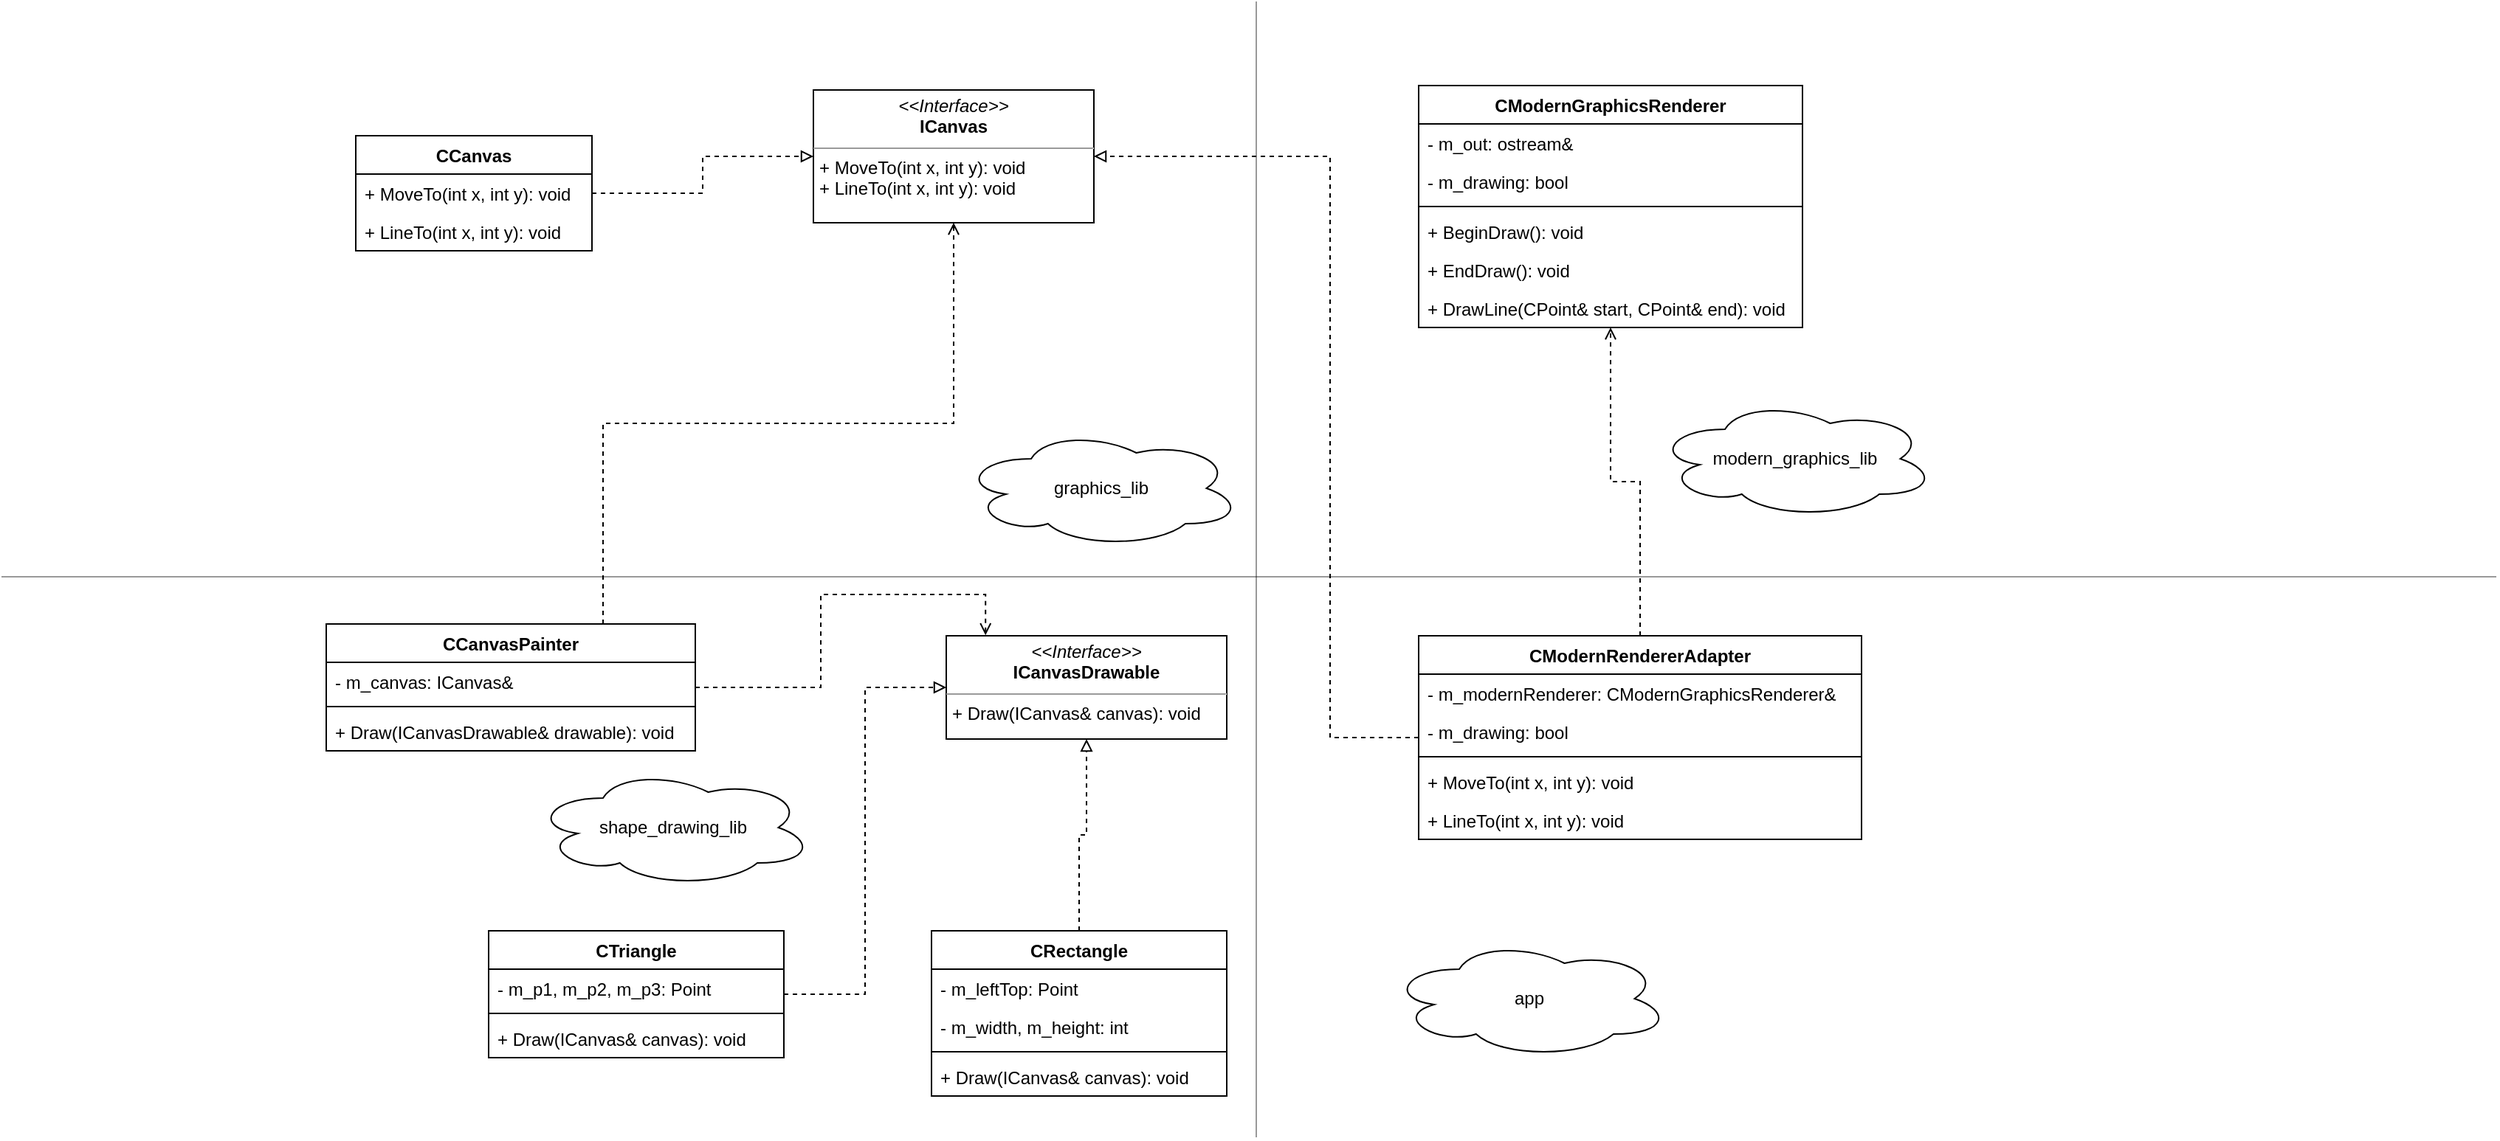 <mxfile version="15.4.0" type="device"><diagram name="Page-1" id="c4acf3e9-155e-7222-9cf6-157b1a14988f"><mxGraphModel dx="2272" dy="1962" grid="1" gridSize="10" guides="1" tooltips="1" connect="1" arrows="1" fold="1" page="1" pageScale="1" pageWidth="850" pageHeight="1100" background="none" math="0" shadow="0"><root><mxCell id="0"/><mxCell id="1" parent="0"/><mxCell id="5d2195bd80daf111-18" value="&lt;p style=&quot;margin: 0px ; margin-top: 4px ; text-align: center&quot;&gt;&lt;i&gt;&amp;lt;&amp;lt;Interface&amp;gt;&amp;gt;&lt;/i&gt;&lt;br&gt;&lt;b&gt;ICanvas&lt;/b&gt;&lt;br&gt;&lt;/p&gt;&lt;hr size=&quot;1&quot;&gt;&lt;p style=&quot;margin: 0px ; margin-left: 4px&quot;&gt;+ MoveTo(int x, int y): void&lt;/p&gt;&lt;p style=&quot;margin: 0px ; margin-left: 4px&quot;&gt;+ LineTo(int x, int y): void&lt;br&gt;&lt;/p&gt;" style="verticalAlign=top;align=left;overflow=fill;fontSize=12;fontFamily=Helvetica;html=1;rounded=0;shadow=0;comic=0;labelBackgroundColor=none;strokeWidth=1" parent="1" vertex="1"><mxGeometry x="-300" y="-330" width="190" height="90" as="geometry"/></mxCell><mxCell id="SqrDtUz3KUwgwNztl40o-6" style="edgeStyle=orthogonalEdgeStyle;rounded=0;orthogonalLoop=1;jettySize=auto;html=1;dashed=1;endArrow=block;endFill=0;" parent="1" source="SqrDtUz3KUwgwNztl40o-1" target="5d2195bd80daf111-18" edge="1"><mxGeometry relative="1" as="geometry"/></mxCell><mxCell id="SqrDtUz3KUwgwNztl40o-1" value="CCanvas" style="swimlane;fontStyle=1;align=center;verticalAlign=top;childLayout=stackLayout;horizontal=1;startSize=26;horizontalStack=0;resizeParent=1;resizeParentMax=0;resizeLast=0;collapsible=1;marginBottom=0;" parent="1" vertex="1"><mxGeometry x="-610" y="-299" width="160" height="78" as="geometry"/></mxCell><mxCell id="SqrDtUz3KUwgwNztl40o-2" value="+ MoveTo(int x, int y): void" style="text;strokeColor=none;fillColor=none;align=left;verticalAlign=top;spacingLeft=4;spacingRight=4;overflow=hidden;rotatable=0;points=[[0,0.5],[1,0.5]];portConstraint=eastwest;" parent="SqrDtUz3KUwgwNztl40o-1" vertex="1"><mxGeometry y="26" width="160" height="26" as="geometry"/></mxCell><mxCell id="SqrDtUz3KUwgwNztl40o-5" value="+ LineTo(int x, int y): void&#10;" style="text;strokeColor=none;fillColor=none;align=left;verticalAlign=top;spacingLeft=4;spacingRight=4;overflow=hidden;rotatable=0;points=[[0,0.5],[1,0.5]];portConstraint=eastwest;" parent="SqrDtUz3KUwgwNztl40o-1" vertex="1"><mxGeometry y="52" width="160" height="26" as="geometry"/></mxCell><mxCell id="SqrDtUz3KUwgwNztl40o-8" value="&lt;p style=&quot;margin: 0px ; margin-top: 4px ; text-align: center&quot;&gt;&lt;i&gt;&amp;lt;&amp;lt;Interface&amp;gt;&amp;gt;&lt;/i&gt;&lt;br&gt;&lt;b&gt;ICanvasDrawable&lt;/b&gt;&lt;br&gt;&lt;/p&gt;&lt;hr size=&quot;1&quot;&gt;&lt;p style=&quot;margin: 0px ; margin-left: 4px&quot;&gt;+ Draw(ICanvas&amp;amp; canvas): void&lt;/p&gt;" style="verticalAlign=top;align=left;overflow=fill;fontSize=12;fontFamily=Helvetica;html=1;" parent="1" vertex="1"><mxGeometry x="-210" y="40" width="190" height="70" as="geometry"/></mxCell><mxCell id="SqrDtUz3KUwgwNztl40o-22" style="edgeStyle=orthogonalEdgeStyle;rounded=0;orthogonalLoop=1;jettySize=auto;html=1;entryX=0;entryY=0.5;entryDx=0;entryDy=0;dashed=1;endArrow=block;endFill=0;" parent="1" source="SqrDtUz3KUwgwNztl40o-9" target="SqrDtUz3KUwgwNztl40o-8" edge="1"><mxGeometry relative="1" as="geometry"/></mxCell><mxCell id="SqrDtUz3KUwgwNztl40o-9" value="CTriangle" style="swimlane;fontStyle=1;align=center;verticalAlign=top;childLayout=stackLayout;horizontal=1;startSize=26;horizontalStack=0;resizeParent=1;resizeParentMax=0;resizeLast=0;collapsible=1;marginBottom=0;" parent="1" vertex="1"><mxGeometry x="-520" y="240" width="200" height="86" as="geometry"/></mxCell><mxCell id="SqrDtUz3KUwgwNztl40o-10" value="- m_p1, m_p2, m_p3: Point" style="text;strokeColor=none;fillColor=none;align=left;verticalAlign=top;spacingLeft=4;spacingRight=4;overflow=hidden;rotatable=0;points=[[0,0.5],[1,0.5]];portConstraint=eastwest;" parent="SqrDtUz3KUwgwNztl40o-9" vertex="1"><mxGeometry y="26" width="200" height="26" as="geometry"/></mxCell><mxCell id="SqrDtUz3KUwgwNztl40o-11" value="" style="line;strokeWidth=1;fillColor=none;align=left;verticalAlign=middle;spacingTop=-1;spacingLeft=3;spacingRight=3;rotatable=0;labelPosition=right;points=[];portConstraint=eastwest;" parent="SqrDtUz3KUwgwNztl40o-9" vertex="1"><mxGeometry y="52" width="200" height="8" as="geometry"/></mxCell><mxCell id="SqrDtUz3KUwgwNztl40o-12" value="+ Draw(ICanvas&amp; canvas): void" style="text;strokeColor=none;fillColor=none;align=left;verticalAlign=top;spacingLeft=4;spacingRight=4;overflow=hidden;rotatable=0;points=[[0,0.5],[1,0.5]];portConstraint=eastwest;" parent="SqrDtUz3KUwgwNztl40o-9" vertex="1"><mxGeometry y="60" width="200" height="26" as="geometry"/></mxCell><mxCell id="SqrDtUz3KUwgwNztl40o-23" style="edgeStyle=orthogonalEdgeStyle;rounded=0;orthogonalLoop=1;jettySize=auto;html=1;entryX=0.5;entryY=1;entryDx=0;entryDy=0;dashed=1;endArrow=block;endFill=0;" parent="1" source="SqrDtUz3KUwgwNztl40o-13" target="SqrDtUz3KUwgwNztl40o-8" edge="1"><mxGeometry relative="1" as="geometry"/></mxCell><mxCell id="SqrDtUz3KUwgwNztl40o-13" value="CRectangle" style="swimlane;fontStyle=1;align=center;verticalAlign=top;childLayout=stackLayout;horizontal=1;startSize=26;horizontalStack=0;resizeParent=1;resizeParentMax=0;resizeLast=0;collapsible=1;marginBottom=0;" parent="1" vertex="1"><mxGeometry x="-220" y="240" width="200" height="112" as="geometry"/></mxCell><mxCell id="SqrDtUz3KUwgwNztl40o-14" value="- m_leftTop: Point" style="text;strokeColor=none;fillColor=none;align=left;verticalAlign=top;spacingLeft=4;spacingRight=4;overflow=hidden;rotatable=0;points=[[0,0.5],[1,0.5]];portConstraint=eastwest;" parent="SqrDtUz3KUwgwNztl40o-13" vertex="1"><mxGeometry y="26" width="200" height="26" as="geometry"/></mxCell><mxCell id="SqrDtUz3KUwgwNztl40o-17" value="- m_width, m_height: int" style="text;strokeColor=none;fillColor=none;align=left;verticalAlign=top;spacingLeft=4;spacingRight=4;overflow=hidden;rotatable=0;points=[[0,0.5],[1,0.5]];portConstraint=eastwest;" parent="SqrDtUz3KUwgwNztl40o-13" vertex="1"><mxGeometry y="52" width="200" height="26" as="geometry"/></mxCell><mxCell id="SqrDtUz3KUwgwNztl40o-15" value="" style="line;strokeWidth=1;fillColor=none;align=left;verticalAlign=middle;spacingTop=-1;spacingLeft=3;spacingRight=3;rotatable=0;labelPosition=right;points=[];portConstraint=eastwest;" parent="SqrDtUz3KUwgwNztl40o-13" vertex="1"><mxGeometry y="78" width="200" height="8" as="geometry"/></mxCell><mxCell id="SqrDtUz3KUwgwNztl40o-16" value="+ Draw(ICanvas&amp; canvas): void" style="text;strokeColor=none;fillColor=none;align=left;verticalAlign=top;spacingLeft=4;spacingRight=4;overflow=hidden;rotatable=0;points=[[0,0.5],[1,0.5]];portConstraint=eastwest;" parent="SqrDtUz3KUwgwNztl40o-13" vertex="1"><mxGeometry y="86" width="200" height="26" as="geometry"/></mxCell><mxCell id="SqrDtUz3KUwgwNztl40o-47" style="edgeStyle=orthogonalEdgeStyle;rounded=0;orthogonalLoop=1;jettySize=auto;html=1;dashed=1;endArrow=open;endFill=0;exitX=0.75;exitY=0;exitDx=0;exitDy=0;" parent="1" source="SqrDtUz3KUwgwNztl40o-18" target="5d2195bd80daf111-18" edge="1"><mxGeometry relative="1" as="geometry"/></mxCell><mxCell id="SqrDtUz3KUwgwNztl40o-48" style="edgeStyle=orthogonalEdgeStyle;rounded=0;orthogonalLoop=1;jettySize=auto;html=1;dashed=1;endArrow=open;endFill=0;entryX=0.14;entryY=-0.005;entryDx=0;entryDy=0;entryPerimeter=0;" parent="1" source="SqrDtUz3KUwgwNztl40o-18" target="SqrDtUz3KUwgwNztl40o-8" edge="1"><mxGeometry relative="1" as="geometry"/></mxCell><mxCell id="SqrDtUz3KUwgwNztl40o-18" value="CCanvasPainter" style="swimlane;fontStyle=1;align=center;verticalAlign=top;childLayout=stackLayout;horizontal=1;startSize=26;horizontalStack=0;resizeParent=1;resizeParentMax=0;resizeLast=0;collapsible=1;marginBottom=0;" parent="1" vertex="1"><mxGeometry x="-630" y="32" width="250" height="86" as="geometry"/></mxCell><mxCell id="SqrDtUz3KUwgwNztl40o-19" value="- m_canvas: ICanvas&amp;" style="text;strokeColor=none;fillColor=none;align=left;verticalAlign=top;spacingLeft=4;spacingRight=4;overflow=hidden;rotatable=0;points=[[0,0.5],[1,0.5]];portConstraint=eastwest;" parent="SqrDtUz3KUwgwNztl40o-18" vertex="1"><mxGeometry y="26" width="250" height="26" as="geometry"/></mxCell><mxCell id="SqrDtUz3KUwgwNztl40o-20" value="" style="line;strokeWidth=1;fillColor=none;align=left;verticalAlign=middle;spacingTop=-1;spacingLeft=3;spacingRight=3;rotatable=0;labelPosition=right;points=[];portConstraint=eastwest;" parent="SqrDtUz3KUwgwNztl40o-18" vertex="1"><mxGeometry y="52" width="250" height="8" as="geometry"/></mxCell><mxCell id="SqrDtUz3KUwgwNztl40o-21" value="+ Draw(ICanvasDrawable&amp; drawable): void" style="text;strokeColor=none;fillColor=none;align=left;verticalAlign=top;spacingLeft=4;spacingRight=4;overflow=hidden;rotatable=0;points=[[0,0.5],[1,0.5]];portConstraint=eastwest;" parent="SqrDtUz3KUwgwNztl40o-18" vertex="1"><mxGeometry y="60" width="250" height="26" as="geometry"/></mxCell><mxCell id="SqrDtUz3KUwgwNztl40o-24" value="shape_drawing_lib" style="ellipse;shape=cloud;whiteSpace=wrap;html=1;" parent="1" vertex="1"><mxGeometry x="-490" y="130" width="190" height="80" as="geometry"/></mxCell><mxCell id="SqrDtUz3KUwgwNztl40o-25" value="graphics_lib" style="ellipse;shape=cloud;whiteSpace=wrap;html=1;" parent="1" vertex="1"><mxGeometry x="-200" y="-100" width="190" height="80" as="geometry"/></mxCell><mxCell id="SqrDtUz3KUwgwNztl40o-26" value="modern_graphics_lib" style="ellipse;shape=cloud;whiteSpace=wrap;html=1;" parent="1" vertex="1"><mxGeometry x="270" y="-120" width="190" height="80" as="geometry"/></mxCell><mxCell id="SqrDtUz3KUwgwNztl40o-27" value="CModernGraphicsRenderer" style="swimlane;fontStyle=1;align=center;verticalAlign=top;childLayout=stackLayout;horizontal=1;startSize=26;horizontalStack=0;resizeParent=1;resizeParentMax=0;resizeLast=0;collapsible=1;marginBottom=0;" parent="1" vertex="1"><mxGeometry x="110" y="-333" width="260" height="164" as="geometry"/></mxCell><mxCell id="SqrDtUz3KUwgwNztl40o-28" value="- m_out: ostream&amp;" style="text;strokeColor=none;fillColor=none;align=left;verticalAlign=top;spacingLeft=4;spacingRight=4;overflow=hidden;rotatable=0;points=[[0,0.5],[1,0.5]];portConstraint=eastwest;" parent="SqrDtUz3KUwgwNztl40o-27" vertex="1"><mxGeometry y="26" width="260" height="26" as="geometry"/></mxCell><mxCell id="SqrDtUz3KUwgwNztl40o-29" value="- m_drawing: bool" style="text;strokeColor=none;fillColor=none;align=left;verticalAlign=top;spacingLeft=4;spacingRight=4;overflow=hidden;rotatable=0;points=[[0,0.5],[1,0.5]];portConstraint=eastwest;" parent="SqrDtUz3KUwgwNztl40o-27" vertex="1"><mxGeometry y="52" width="260" height="26" as="geometry"/></mxCell><mxCell id="SqrDtUz3KUwgwNztl40o-30" value="" style="line;strokeWidth=1;fillColor=none;align=left;verticalAlign=middle;spacingTop=-1;spacingLeft=3;spacingRight=3;rotatable=0;labelPosition=right;points=[];portConstraint=eastwest;" parent="SqrDtUz3KUwgwNztl40o-27" vertex="1"><mxGeometry y="78" width="260" height="8" as="geometry"/></mxCell><mxCell id="SqrDtUz3KUwgwNztl40o-31" value="+ BeginDraw(): void" style="text;strokeColor=none;fillColor=none;align=left;verticalAlign=top;spacingLeft=4;spacingRight=4;overflow=hidden;rotatable=0;points=[[0,0.5],[1,0.5]];portConstraint=eastwest;" parent="SqrDtUz3KUwgwNztl40o-27" vertex="1"><mxGeometry y="86" width="260" height="26" as="geometry"/></mxCell><mxCell id="SqrDtUz3KUwgwNztl40o-33" value="+ EndDraw(): void" style="text;strokeColor=none;fillColor=none;align=left;verticalAlign=top;spacingLeft=4;spacingRight=4;overflow=hidden;rotatable=0;points=[[0,0.5],[1,0.5]];portConstraint=eastwest;" parent="SqrDtUz3KUwgwNztl40o-27" vertex="1"><mxGeometry y="112" width="260" height="26" as="geometry"/></mxCell><mxCell id="SqrDtUz3KUwgwNztl40o-32" value="+ DrawLine(CPoint&amp; start, CPoint&amp; end): void" style="text;strokeColor=none;fillColor=none;align=left;verticalAlign=top;spacingLeft=4;spacingRight=4;overflow=hidden;rotatable=0;points=[[0,0.5],[1,0.5]];portConstraint=eastwest;" parent="SqrDtUz3KUwgwNztl40o-27" vertex="1"><mxGeometry y="138" width="260" height="26" as="geometry"/></mxCell><mxCell id="SqrDtUz3KUwgwNztl40o-44" style="edgeStyle=orthogonalEdgeStyle;rounded=0;orthogonalLoop=1;jettySize=auto;html=1;endArrow=open;endFill=0;dashed=1;" parent="1" source="SqrDtUz3KUwgwNztl40o-34" target="SqrDtUz3KUwgwNztl40o-27" edge="1"><mxGeometry relative="1" as="geometry"/></mxCell><mxCell id="SqrDtUz3KUwgwNztl40o-46" style="edgeStyle=orthogonalEdgeStyle;rounded=0;orthogonalLoop=1;jettySize=auto;html=1;entryX=1;entryY=0.5;entryDx=0;entryDy=0;endArrow=block;endFill=0;dashed=1;" parent="1" source="SqrDtUz3KUwgwNztl40o-34" target="5d2195bd80daf111-18" edge="1"><mxGeometry relative="1" as="geometry"><Array as="points"><mxPoint x="50" y="109"/><mxPoint x="50" y="-285"/></Array></mxGeometry></mxCell><mxCell id="SqrDtUz3KUwgwNztl40o-34" value="CModernRendererAdapter" style="swimlane;fontStyle=1;align=center;verticalAlign=top;childLayout=stackLayout;horizontal=1;startSize=26;horizontalStack=0;resizeParent=1;resizeParentMax=0;resizeLast=0;collapsible=1;marginBottom=0;" parent="1" vertex="1"><mxGeometry x="110" y="40" width="300" height="138" as="geometry"/></mxCell><mxCell id="SqrDtUz3KUwgwNztl40o-35" value="- m_modernRenderer: CModernGraphicsRenderer&amp;" style="text;strokeColor=none;fillColor=none;align=left;verticalAlign=top;spacingLeft=4;spacingRight=4;overflow=hidden;rotatable=0;points=[[0,0.5],[1,0.5]];portConstraint=eastwest;" parent="SqrDtUz3KUwgwNztl40o-34" vertex="1"><mxGeometry y="26" width="300" height="26" as="geometry"/></mxCell><mxCell id="SqrDtUz3KUwgwNztl40o-36" value="- m_drawing: bool" style="text;strokeColor=none;fillColor=none;align=left;verticalAlign=top;spacingLeft=4;spacingRight=4;overflow=hidden;rotatable=0;points=[[0,0.5],[1,0.5]];portConstraint=eastwest;" parent="SqrDtUz3KUwgwNztl40o-34" vertex="1"><mxGeometry y="52" width="300" height="26" as="geometry"/></mxCell><mxCell id="SqrDtUz3KUwgwNztl40o-37" value="" style="line;strokeWidth=1;fillColor=none;align=left;verticalAlign=middle;spacingTop=-1;spacingLeft=3;spacingRight=3;rotatable=0;labelPosition=right;points=[];portConstraint=eastwest;" parent="SqrDtUz3KUwgwNztl40o-34" vertex="1"><mxGeometry y="78" width="300" height="8" as="geometry"/></mxCell><mxCell id="SqrDtUz3KUwgwNztl40o-38" value="+ MoveTo(int x, int y): void" style="text;strokeColor=none;fillColor=none;align=left;verticalAlign=top;spacingLeft=4;spacingRight=4;overflow=hidden;rotatable=0;points=[[0,0.5],[1,0.5]];portConstraint=eastwest;" parent="SqrDtUz3KUwgwNztl40o-34" vertex="1"><mxGeometry y="86" width="300" height="26" as="geometry"/></mxCell><mxCell id="SqrDtUz3KUwgwNztl40o-39" value="+ LineTo(int x, int y): void" style="text;strokeColor=none;fillColor=none;align=left;verticalAlign=top;spacingLeft=4;spacingRight=4;overflow=hidden;rotatable=0;points=[[0,0.5],[1,0.5]];portConstraint=eastwest;" parent="SqrDtUz3KUwgwNztl40o-34" vertex="1"><mxGeometry y="112" width="300" height="26" as="geometry"/></mxCell><mxCell id="SqrDtUz3KUwgwNztl40o-41" value="app" style="ellipse;shape=cloud;whiteSpace=wrap;html=1;" parent="1" vertex="1"><mxGeometry x="90" y="246" width="190" height="80" as="geometry"/></mxCell><mxCell id="SqrDtUz3KUwgwNztl40o-42" value="" style="endArrow=none;html=1;rounded=0;opacity=40;" parent="1" edge="1"><mxGeometry width="50" height="50" relative="1" as="geometry"><mxPoint y="380" as="sourcePoint"/><mxPoint y="-390" as="targetPoint"/></mxGeometry></mxCell><mxCell id="SqrDtUz3KUwgwNztl40o-43" value="" style="endArrow=none;html=1;rounded=0;opacity=40;" parent="1" edge="1"><mxGeometry width="50" height="50" relative="1" as="geometry"><mxPoint x="-850" as="sourcePoint"/><mxPoint x="840" as="targetPoint"/></mxGeometry></mxCell></root></mxGraphModel></diagram></mxfile>